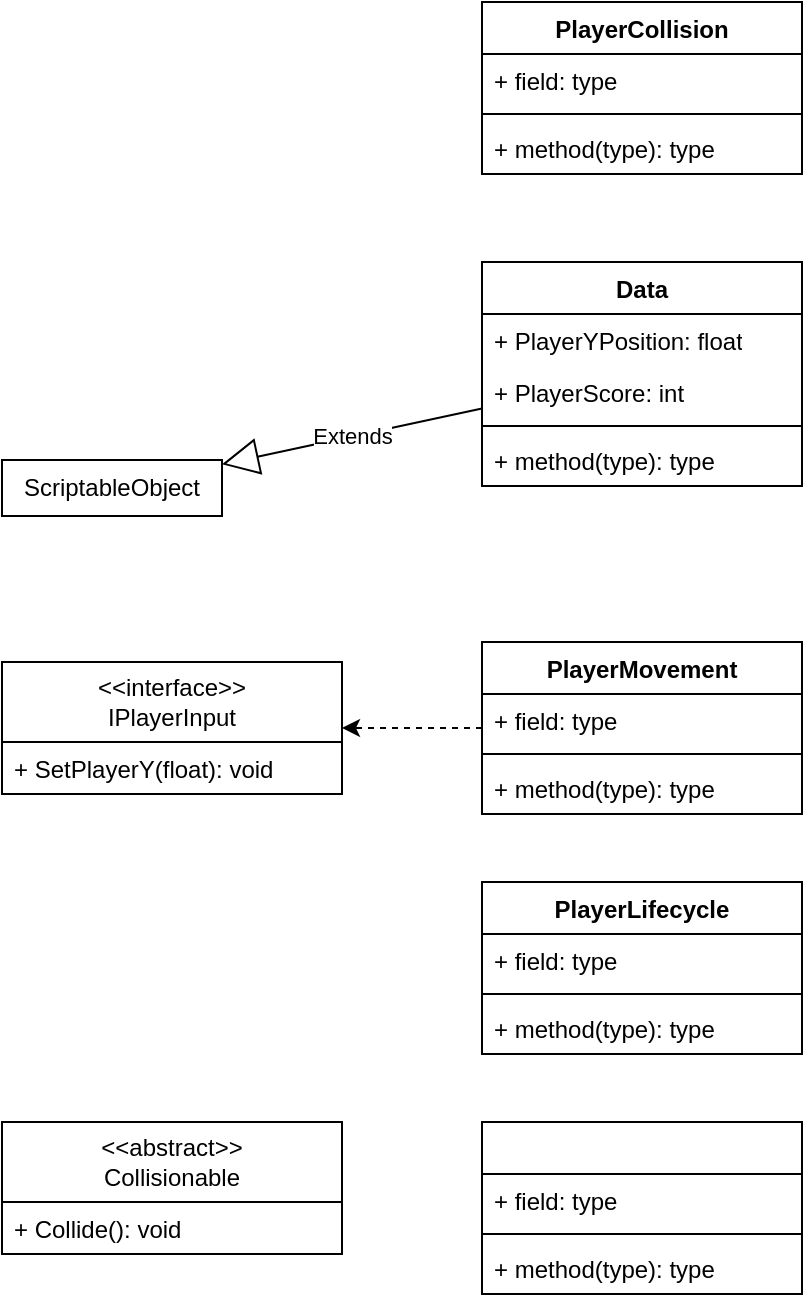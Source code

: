 <mxfile version="24.1.0" type="device">
  <diagram id="C5RBs43oDa-KdzZeNtuy" name="Page-1">
    <mxGraphModel dx="989" dy="582" grid="1" gridSize="10" guides="1" tooltips="1" connect="1" arrows="1" fold="1" page="1" pageScale="1" pageWidth="827" pageHeight="1169" math="0" shadow="0">
      <root>
        <mxCell id="WIyWlLk6GJQsqaUBKTNV-0" />
        <mxCell id="WIyWlLk6GJQsqaUBKTNV-1" parent="WIyWlLk6GJQsqaUBKTNV-0" />
        <mxCell id="wuDumP62gXktZN3VIDp1-40" value="&amp;lt;&amp;lt;interface&amp;gt;&amp;gt;&lt;div&gt;IPlayerInput&lt;/div&gt;" style="swimlane;fontStyle=0;childLayout=stackLayout;horizontal=1;startSize=40;fillColor=none;horizontalStack=0;resizeParent=1;resizeParentMax=0;resizeLast=0;collapsible=1;marginBottom=0;whiteSpace=wrap;html=1;" vertex="1" parent="WIyWlLk6GJQsqaUBKTNV-1">
          <mxGeometry x="160" y="410" width="170" height="66" as="geometry" />
        </mxCell>
        <mxCell id="wuDumP62gXktZN3VIDp1-41" value="+ SetPlayerY(float): void" style="text;strokeColor=none;fillColor=none;align=left;verticalAlign=top;spacingLeft=4;spacingRight=4;overflow=hidden;rotatable=0;points=[[0,0.5],[1,0.5]];portConstraint=eastwest;whiteSpace=wrap;html=1;" vertex="1" parent="wuDumP62gXktZN3VIDp1-40">
          <mxGeometry y="40" width="170" height="26" as="geometry" />
        </mxCell>
        <mxCell id="wuDumP62gXktZN3VIDp1-44" value="PlayerCollision" style="swimlane;fontStyle=1;align=center;verticalAlign=top;childLayout=stackLayout;horizontal=1;startSize=26;horizontalStack=0;resizeParent=1;resizeParentMax=0;resizeLast=0;collapsible=1;marginBottom=0;whiteSpace=wrap;html=1;" vertex="1" parent="WIyWlLk6GJQsqaUBKTNV-1">
          <mxGeometry x="400" y="80" width="160" height="86" as="geometry" />
        </mxCell>
        <mxCell id="wuDumP62gXktZN3VIDp1-45" value="+ field: type" style="text;strokeColor=none;fillColor=none;align=left;verticalAlign=top;spacingLeft=4;spacingRight=4;overflow=hidden;rotatable=0;points=[[0,0.5],[1,0.5]];portConstraint=eastwest;whiteSpace=wrap;html=1;" vertex="1" parent="wuDumP62gXktZN3VIDp1-44">
          <mxGeometry y="26" width="160" height="26" as="geometry" />
        </mxCell>
        <mxCell id="wuDumP62gXktZN3VIDp1-46" value="" style="line;strokeWidth=1;fillColor=none;align=left;verticalAlign=middle;spacingTop=-1;spacingLeft=3;spacingRight=3;rotatable=0;labelPosition=right;points=[];portConstraint=eastwest;strokeColor=inherit;" vertex="1" parent="wuDumP62gXktZN3VIDp1-44">
          <mxGeometry y="52" width="160" height="8" as="geometry" />
        </mxCell>
        <mxCell id="wuDumP62gXktZN3VIDp1-47" value="+ method(type): type" style="text;strokeColor=none;fillColor=none;align=left;verticalAlign=top;spacingLeft=4;spacingRight=4;overflow=hidden;rotatable=0;points=[[0,0.5],[1,0.5]];portConstraint=eastwest;whiteSpace=wrap;html=1;" vertex="1" parent="wuDumP62gXktZN3VIDp1-44">
          <mxGeometry y="60" width="160" height="26" as="geometry" />
        </mxCell>
        <mxCell id="wuDumP62gXktZN3VIDp1-48" value="Data" style="swimlane;fontStyle=1;align=center;verticalAlign=top;childLayout=stackLayout;horizontal=1;startSize=26;horizontalStack=0;resizeParent=1;resizeParentMax=0;resizeLast=0;collapsible=1;marginBottom=0;whiteSpace=wrap;html=1;" vertex="1" parent="WIyWlLk6GJQsqaUBKTNV-1">
          <mxGeometry x="400" y="210" width="160" height="112" as="geometry" />
        </mxCell>
        <mxCell id="wuDumP62gXktZN3VIDp1-49" value="+ PlayerYPosition: float" style="text;strokeColor=none;fillColor=none;align=left;verticalAlign=top;spacingLeft=4;spacingRight=4;overflow=hidden;rotatable=0;points=[[0,0.5],[1,0.5]];portConstraint=eastwest;whiteSpace=wrap;html=1;" vertex="1" parent="wuDumP62gXktZN3VIDp1-48">
          <mxGeometry y="26" width="160" height="26" as="geometry" />
        </mxCell>
        <mxCell id="wuDumP62gXktZN3VIDp1-72" value="+ PlayerScore: int" style="text;strokeColor=none;fillColor=none;align=left;verticalAlign=top;spacingLeft=4;spacingRight=4;overflow=hidden;rotatable=0;points=[[0,0.5],[1,0.5]];portConstraint=eastwest;whiteSpace=wrap;html=1;" vertex="1" parent="wuDumP62gXktZN3VIDp1-48">
          <mxGeometry y="52" width="160" height="26" as="geometry" />
        </mxCell>
        <mxCell id="wuDumP62gXktZN3VIDp1-50" value="" style="line;strokeWidth=1;fillColor=none;align=left;verticalAlign=middle;spacingTop=-1;spacingLeft=3;spacingRight=3;rotatable=0;labelPosition=right;points=[];portConstraint=eastwest;strokeColor=inherit;" vertex="1" parent="wuDumP62gXktZN3VIDp1-48">
          <mxGeometry y="78" width="160" height="8" as="geometry" />
        </mxCell>
        <mxCell id="wuDumP62gXktZN3VIDp1-51" value="+ method(type): type" style="text;strokeColor=none;fillColor=none;align=left;verticalAlign=top;spacingLeft=4;spacingRight=4;overflow=hidden;rotatable=0;points=[[0,0.5],[1,0.5]];portConstraint=eastwest;whiteSpace=wrap;html=1;" vertex="1" parent="wuDumP62gXktZN3VIDp1-48">
          <mxGeometry y="86" width="160" height="26" as="geometry" />
        </mxCell>
        <mxCell id="wuDumP62gXktZN3VIDp1-60" style="edgeStyle=orthogonalEdgeStyle;rounded=0;orthogonalLoop=1;jettySize=auto;html=1;dashed=1;" edge="1" parent="WIyWlLk6GJQsqaUBKTNV-1" source="wuDumP62gXktZN3VIDp1-52" target="wuDumP62gXktZN3VIDp1-40">
          <mxGeometry relative="1" as="geometry" />
        </mxCell>
        <mxCell id="wuDumP62gXktZN3VIDp1-52" value="PlayerMovement" style="swimlane;fontStyle=1;align=center;verticalAlign=top;childLayout=stackLayout;horizontal=1;startSize=26;horizontalStack=0;resizeParent=1;resizeParentMax=0;resizeLast=0;collapsible=1;marginBottom=0;whiteSpace=wrap;html=1;" vertex="1" parent="WIyWlLk6GJQsqaUBKTNV-1">
          <mxGeometry x="400" y="400" width="160" height="86" as="geometry" />
        </mxCell>
        <mxCell id="wuDumP62gXktZN3VIDp1-53" value="+ field: type" style="text;strokeColor=none;fillColor=none;align=left;verticalAlign=top;spacingLeft=4;spacingRight=4;overflow=hidden;rotatable=0;points=[[0,0.5],[1,0.5]];portConstraint=eastwest;whiteSpace=wrap;html=1;" vertex="1" parent="wuDumP62gXktZN3VIDp1-52">
          <mxGeometry y="26" width="160" height="26" as="geometry" />
        </mxCell>
        <mxCell id="wuDumP62gXktZN3VIDp1-54" value="" style="line;strokeWidth=1;fillColor=none;align=left;verticalAlign=middle;spacingTop=-1;spacingLeft=3;spacingRight=3;rotatable=0;labelPosition=right;points=[];portConstraint=eastwest;strokeColor=inherit;" vertex="1" parent="wuDumP62gXktZN3VIDp1-52">
          <mxGeometry y="52" width="160" height="8" as="geometry" />
        </mxCell>
        <mxCell id="wuDumP62gXktZN3VIDp1-55" value="+ method(type): type" style="text;strokeColor=none;fillColor=none;align=left;verticalAlign=top;spacingLeft=4;spacingRight=4;overflow=hidden;rotatable=0;points=[[0,0.5],[1,0.5]];portConstraint=eastwest;whiteSpace=wrap;html=1;" vertex="1" parent="wuDumP62gXktZN3VIDp1-52">
          <mxGeometry y="60" width="160" height="26" as="geometry" />
        </mxCell>
        <mxCell id="wuDumP62gXktZN3VIDp1-56" value="PlayerLifecycle" style="swimlane;fontStyle=1;align=center;verticalAlign=top;childLayout=stackLayout;horizontal=1;startSize=26;horizontalStack=0;resizeParent=1;resizeParentMax=0;resizeLast=0;collapsible=1;marginBottom=0;whiteSpace=wrap;html=1;" vertex="1" parent="WIyWlLk6GJQsqaUBKTNV-1">
          <mxGeometry x="400" y="520" width="160" height="86" as="geometry" />
        </mxCell>
        <mxCell id="wuDumP62gXktZN3VIDp1-57" value="+ field: type" style="text;strokeColor=none;fillColor=none;align=left;verticalAlign=top;spacingLeft=4;spacingRight=4;overflow=hidden;rotatable=0;points=[[0,0.5],[1,0.5]];portConstraint=eastwest;whiteSpace=wrap;html=1;" vertex="1" parent="wuDumP62gXktZN3VIDp1-56">
          <mxGeometry y="26" width="160" height="26" as="geometry" />
        </mxCell>
        <mxCell id="wuDumP62gXktZN3VIDp1-58" value="" style="line;strokeWidth=1;fillColor=none;align=left;verticalAlign=middle;spacingTop=-1;spacingLeft=3;spacingRight=3;rotatable=0;labelPosition=right;points=[];portConstraint=eastwest;strokeColor=inherit;" vertex="1" parent="wuDumP62gXktZN3VIDp1-56">
          <mxGeometry y="52" width="160" height="8" as="geometry" />
        </mxCell>
        <mxCell id="wuDumP62gXktZN3VIDp1-59" value="+ method(type): type" style="text;strokeColor=none;fillColor=none;align=left;verticalAlign=top;spacingLeft=4;spacingRight=4;overflow=hidden;rotatable=0;points=[[0,0.5],[1,0.5]];portConstraint=eastwest;whiteSpace=wrap;html=1;" vertex="1" parent="wuDumP62gXktZN3VIDp1-56">
          <mxGeometry y="60" width="160" height="26" as="geometry" />
        </mxCell>
        <mxCell id="wuDumP62gXktZN3VIDp1-61" value="Extends" style="endArrow=block;endSize=16;endFill=0;html=1;rounded=0;" edge="1" parent="WIyWlLk6GJQsqaUBKTNV-1" source="wuDumP62gXktZN3VIDp1-48" target="wuDumP62gXktZN3VIDp1-65">
          <mxGeometry width="160" relative="1" as="geometry">
            <mxPoint x="210" y="322.66" as="sourcePoint" />
            <mxPoint x="280" y="320" as="targetPoint" />
          </mxGeometry>
        </mxCell>
        <mxCell id="wuDumP62gXktZN3VIDp1-65" value="ScriptableObject" style="html=1;whiteSpace=wrap;" vertex="1" parent="WIyWlLk6GJQsqaUBKTNV-1">
          <mxGeometry x="160" y="309" width="110" height="28" as="geometry" />
        </mxCell>
        <mxCell id="wuDumP62gXktZN3VIDp1-66" value="" style="swimlane;fontStyle=1;align=center;verticalAlign=top;childLayout=stackLayout;horizontal=1;startSize=26;horizontalStack=0;resizeParent=1;resizeParentMax=0;resizeLast=0;collapsible=1;marginBottom=0;whiteSpace=wrap;html=1;" vertex="1" parent="WIyWlLk6GJQsqaUBKTNV-1">
          <mxGeometry x="400" y="640" width="160" height="86" as="geometry" />
        </mxCell>
        <mxCell id="wuDumP62gXktZN3VIDp1-67" value="+ field: type" style="text;strokeColor=none;fillColor=none;align=left;verticalAlign=top;spacingLeft=4;spacingRight=4;overflow=hidden;rotatable=0;points=[[0,0.5],[1,0.5]];portConstraint=eastwest;whiteSpace=wrap;html=1;" vertex="1" parent="wuDumP62gXktZN3VIDp1-66">
          <mxGeometry y="26" width="160" height="26" as="geometry" />
        </mxCell>
        <mxCell id="wuDumP62gXktZN3VIDp1-68" value="" style="line;strokeWidth=1;fillColor=none;align=left;verticalAlign=middle;spacingTop=-1;spacingLeft=3;spacingRight=3;rotatable=0;labelPosition=right;points=[];portConstraint=eastwest;strokeColor=inherit;" vertex="1" parent="wuDumP62gXktZN3VIDp1-66">
          <mxGeometry y="52" width="160" height="8" as="geometry" />
        </mxCell>
        <mxCell id="wuDumP62gXktZN3VIDp1-69" value="+ method(type): type" style="text;strokeColor=none;fillColor=none;align=left;verticalAlign=top;spacingLeft=4;spacingRight=4;overflow=hidden;rotatable=0;points=[[0,0.5],[1,0.5]];portConstraint=eastwest;whiteSpace=wrap;html=1;" vertex="1" parent="wuDumP62gXktZN3VIDp1-66">
          <mxGeometry y="60" width="160" height="26" as="geometry" />
        </mxCell>
        <mxCell id="wuDumP62gXktZN3VIDp1-70" value="&amp;lt;&amp;lt;abstract&amp;gt;&amp;gt;&lt;div&gt;Collisionable&lt;/div&gt;" style="swimlane;fontStyle=0;childLayout=stackLayout;horizontal=1;startSize=40;fillColor=none;horizontalStack=0;resizeParent=1;resizeParentMax=0;resizeLast=0;collapsible=1;marginBottom=0;whiteSpace=wrap;html=1;" vertex="1" parent="WIyWlLk6GJQsqaUBKTNV-1">
          <mxGeometry x="160" y="640" width="170" height="66" as="geometry" />
        </mxCell>
        <mxCell id="wuDumP62gXktZN3VIDp1-71" value="+ Collide(): void" style="text;strokeColor=none;fillColor=none;align=left;verticalAlign=top;spacingLeft=4;spacingRight=4;overflow=hidden;rotatable=0;points=[[0,0.5],[1,0.5]];portConstraint=eastwest;whiteSpace=wrap;html=1;" vertex="1" parent="wuDumP62gXktZN3VIDp1-70">
          <mxGeometry y="40" width="170" height="26" as="geometry" />
        </mxCell>
      </root>
    </mxGraphModel>
  </diagram>
</mxfile>

